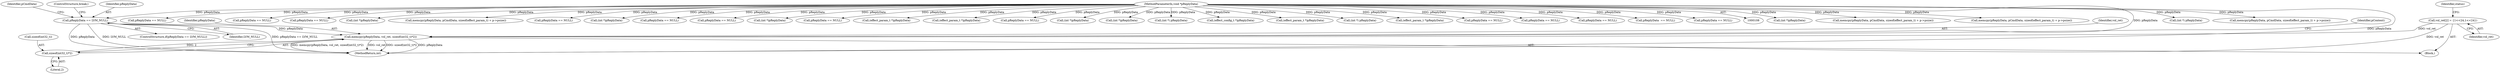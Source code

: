 digraph "0_Android_aeea52da00d210587fb3ed895de3d5f2e0264c88_4@API" {
"1001357" [label="(Call,memcpy(pReplyData, vol_ret, sizeof(int32_t)*2))"];
"1001281" [label="(Call,pReplyData == LVM_NULL)"];
"1000114" [label="(MethodParameterIn,void *pReplyData)"];
"1001269" [label="(Call,vol_ret[2] = {1<<24,1<<24})"];
"1001360" [label="(Call,sizeof(int32_t)*2)"];
"1001060" [label="(Call,(int *)pReplyData)"];
"1001358" [label="(Identifier,pReplyData)"];
"1001280" [label="(ControlStructure,if(pReplyData == LVM_NULL))"];
"1000453" [label="(Call,memcpy(pReplyData, pCmdData, sizeof(effect_param_t) + p->psize))"];
"1000350" [label="(Call,memcpy(pReplyData, pCmdData, sizeof(effect_param_t) + p->psize))"];
"1000186" [label="(Call,(int *) pReplyData)"];
"1000665" [label="(Call,memcpy(pReplyData, pCmdData, sizeof(effect_param_t) + p->psize))"];
"1000753" [label="(Call,pReplyData == NULL)"];
"1000913" [label="(Call,pReplyData == NULL)"];
"1000276" [label="(Call,pReplyData == NULL)"];
"1001360" [label="(Call,sizeof(int32_t)*2)"];
"1001034" [label="(Call,(int *)pReplyData)"];
"1000560" [label="(Call,memcpy(pReplyData, pCmdData, sizeof(effect_param_t) + p->psize))"];
"1001361" [label="(Call,sizeof(int32_t))"];
"1001282" [label="(Identifier,pReplyData)"];
"1000327" [label="(Call,pReplyData == NULL)"];
"1001289" [label="(Identifier,pCmdData)"];
"1000935" [label="(Call,(int *)pReplyData)"];
"1001269" [label="(Call,vol_ret[2] = {1<<24,1<<24})"];
"1001365" [label="(Identifier,pContext)"];
"1001273" [label="(Identifier,status)"];
"1001357" [label="(Call,memcpy(pReplyData, vol_ret, sizeof(int32_t)*2))"];
"1000430" [label="(Call,pReplyData == NULL)"];
"1000640" [label="(Call,pReplyData == NULL)"];
"1000788" [label="(Call,(int *)pReplyData)"];
"1001270" [label="(Identifier,vol_ret)"];
"1000167" [label="(Call,pReplyData == NULL)"];
"1000361" [label="(Call,(effect_param_t *)pReplyData)"];
"1000676" [label="(Call,(effect_param_t *)pReplyData)"];
"1001261" [label="(Block,)"];
"1001018" [label="(Call,pReplyData == NULL)"];
"1001285" [label="(ControlStructure,break;)"];
"1001281" [label="(Call,pReplyData == LVM_NULL)"];
"1001359" [label="(Identifier,vol_ret)"];
"1001363" [label="(Literal,2)"];
"1000995" [label="(Call,(int *)pReplyData)"];
"1000875" [label="(Call,(int *)pReplyData)"];
"1001424" [label="(MethodReturn,int)"];
"1000264" [label="(Call,(int *) pReplyData)"];
"1000292" [label="(Call,(effect_config_t *)pReplyData)"];
"1000571" [label="(Call,(effect_param_t *)pReplyData)"];
"1000114" [label="(MethodParameterIn,void *pReplyData)"];
"1001283" [label="(Identifier,LVM_NULL)"];
"1000229" [label="(Call,(int *) pReplyData)"];
"1000464" [label="(Call,(effect_param_t *)pReplyData)"];
"1000535" [label="(Call,pReplyData == NULL)"];
"1000973" [label="(Call,pReplyData == NULL)"];
"1000840" [label="(Call,pReplyData == NULL)"];
"1000248" [label="(Call,pReplyData  == NULL)"];
"1001044" [label="(Call,pReplyData == NULL)"];
"1001357" -> "1001261"  [label="AST: "];
"1001357" -> "1001360"  [label="CFG: "];
"1001358" -> "1001357"  [label="AST: "];
"1001359" -> "1001357"  [label="AST: "];
"1001360" -> "1001357"  [label="AST: "];
"1001365" -> "1001357"  [label="CFG: "];
"1001357" -> "1001424"  [label="DDG: memcpy(pReplyData, vol_ret, sizeof(int32_t)*2)"];
"1001357" -> "1001424"  [label="DDG: vol_ret"];
"1001357" -> "1001424"  [label="DDG: sizeof(int32_t)*2"];
"1001357" -> "1001424"  [label="DDG: pReplyData"];
"1001281" -> "1001357"  [label="DDG: pReplyData"];
"1000114" -> "1001357"  [label="DDG: pReplyData"];
"1001269" -> "1001357"  [label="DDG: vol_ret"];
"1001360" -> "1001357"  [label="DDG: 2"];
"1001281" -> "1001280"  [label="AST: "];
"1001281" -> "1001283"  [label="CFG: "];
"1001282" -> "1001281"  [label="AST: "];
"1001283" -> "1001281"  [label="AST: "];
"1001285" -> "1001281"  [label="CFG: "];
"1001289" -> "1001281"  [label="CFG: "];
"1001281" -> "1001424"  [label="DDG: LVM_NULL"];
"1001281" -> "1001424"  [label="DDG: pReplyData == LVM_NULL"];
"1001281" -> "1001424"  [label="DDG: pReplyData"];
"1000114" -> "1001281"  [label="DDG: pReplyData"];
"1000114" -> "1000108"  [label="AST: "];
"1000114" -> "1001424"  [label="DDG: pReplyData"];
"1000114" -> "1000167"  [label="DDG: pReplyData"];
"1000114" -> "1000186"  [label="DDG: pReplyData"];
"1000114" -> "1000229"  [label="DDG: pReplyData"];
"1000114" -> "1000248"  [label="DDG: pReplyData"];
"1000114" -> "1000264"  [label="DDG: pReplyData"];
"1000114" -> "1000276"  [label="DDG: pReplyData"];
"1000114" -> "1000292"  [label="DDG: pReplyData"];
"1000114" -> "1000327"  [label="DDG: pReplyData"];
"1000114" -> "1000350"  [label="DDG: pReplyData"];
"1000114" -> "1000361"  [label="DDG: pReplyData"];
"1000114" -> "1000430"  [label="DDG: pReplyData"];
"1000114" -> "1000453"  [label="DDG: pReplyData"];
"1000114" -> "1000464"  [label="DDG: pReplyData"];
"1000114" -> "1000535"  [label="DDG: pReplyData"];
"1000114" -> "1000560"  [label="DDG: pReplyData"];
"1000114" -> "1000571"  [label="DDG: pReplyData"];
"1000114" -> "1000640"  [label="DDG: pReplyData"];
"1000114" -> "1000665"  [label="DDG: pReplyData"];
"1000114" -> "1000676"  [label="DDG: pReplyData"];
"1000114" -> "1000753"  [label="DDG: pReplyData"];
"1000114" -> "1000788"  [label="DDG: pReplyData"];
"1000114" -> "1000840"  [label="DDG: pReplyData"];
"1000114" -> "1000875"  [label="DDG: pReplyData"];
"1000114" -> "1000913"  [label="DDG: pReplyData"];
"1000114" -> "1000935"  [label="DDG: pReplyData"];
"1000114" -> "1000973"  [label="DDG: pReplyData"];
"1000114" -> "1000995"  [label="DDG: pReplyData"];
"1000114" -> "1001018"  [label="DDG: pReplyData"];
"1000114" -> "1001034"  [label="DDG: pReplyData"];
"1000114" -> "1001044"  [label="DDG: pReplyData"];
"1000114" -> "1001060"  [label="DDG: pReplyData"];
"1001269" -> "1001261"  [label="AST: "];
"1001269" -> "1001270"  [label="CFG: "];
"1001270" -> "1001269"  [label="AST: "];
"1001273" -> "1001269"  [label="CFG: "];
"1001269" -> "1001424"  [label="DDG: vol_ret"];
"1001360" -> "1001363"  [label="CFG: "];
"1001361" -> "1001360"  [label="AST: "];
"1001363" -> "1001360"  [label="AST: "];
}
